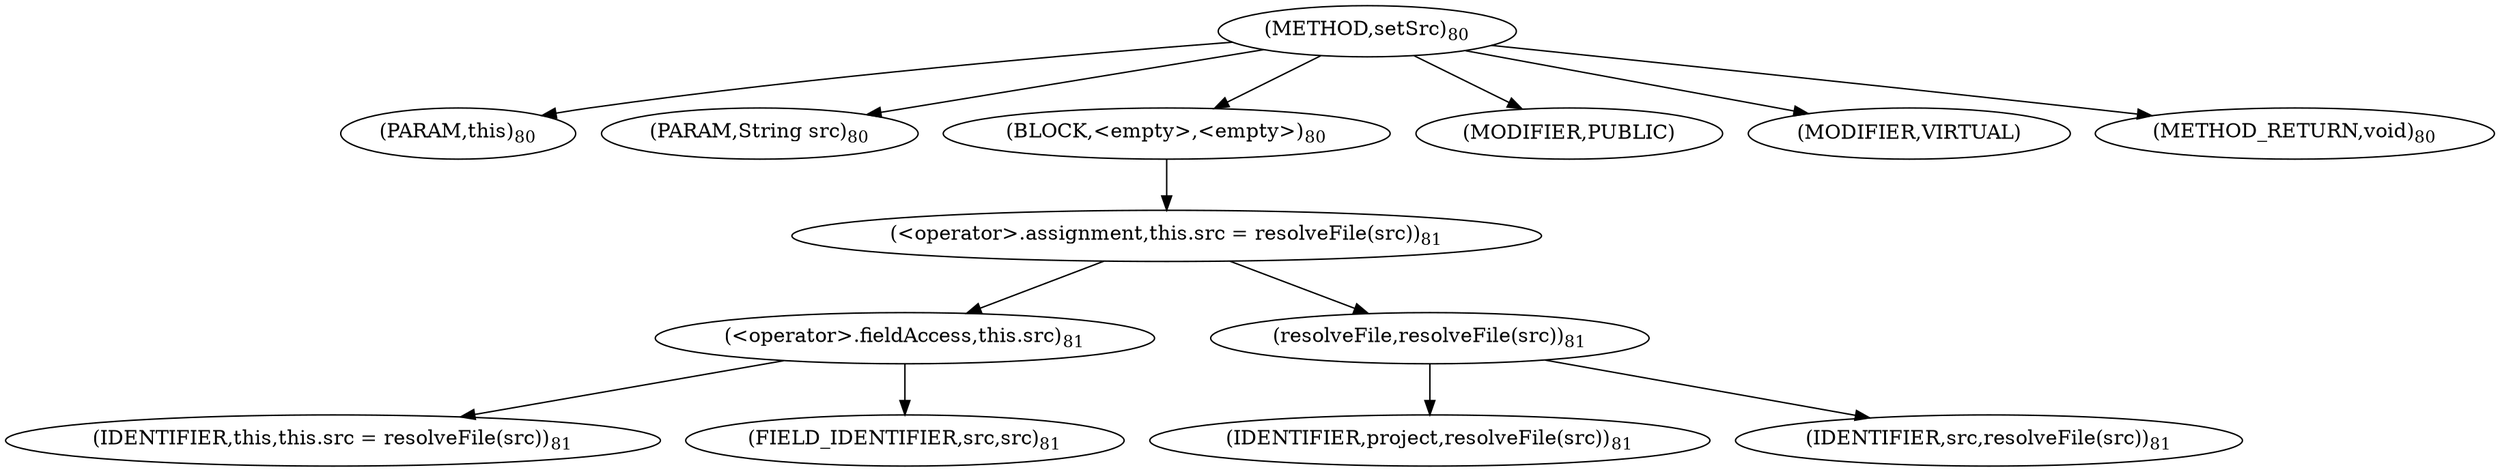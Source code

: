 digraph "setSrc" {  
"24" [label = <(METHOD,setSrc)<SUB>80</SUB>> ]
"4" [label = <(PARAM,this)<SUB>80</SUB>> ]
"25" [label = <(PARAM,String src)<SUB>80</SUB>> ]
"26" [label = <(BLOCK,&lt;empty&gt;,&lt;empty&gt;)<SUB>80</SUB>> ]
"27" [label = <(&lt;operator&gt;.assignment,this.src = resolveFile(src))<SUB>81</SUB>> ]
"28" [label = <(&lt;operator&gt;.fieldAccess,this.src)<SUB>81</SUB>> ]
"3" [label = <(IDENTIFIER,this,this.src = resolveFile(src))<SUB>81</SUB>> ]
"29" [label = <(FIELD_IDENTIFIER,src,src)<SUB>81</SUB>> ]
"30" [label = <(resolveFile,resolveFile(src))<SUB>81</SUB>> ]
"31" [label = <(IDENTIFIER,project,resolveFile(src))<SUB>81</SUB>> ]
"32" [label = <(IDENTIFIER,src,resolveFile(src))<SUB>81</SUB>> ]
"33" [label = <(MODIFIER,PUBLIC)> ]
"34" [label = <(MODIFIER,VIRTUAL)> ]
"35" [label = <(METHOD_RETURN,void)<SUB>80</SUB>> ]
  "24" -> "4" 
  "24" -> "25" 
  "24" -> "26" 
  "24" -> "33" 
  "24" -> "34" 
  "24" -> "35" 
  "26" -> "27" 
  "27" -> "28" 
  "27" -> "30" 
  "28" -> "3" 
  "28" -> "29" 
  "30" -> "31" 
  "30" -> "32" 
}
